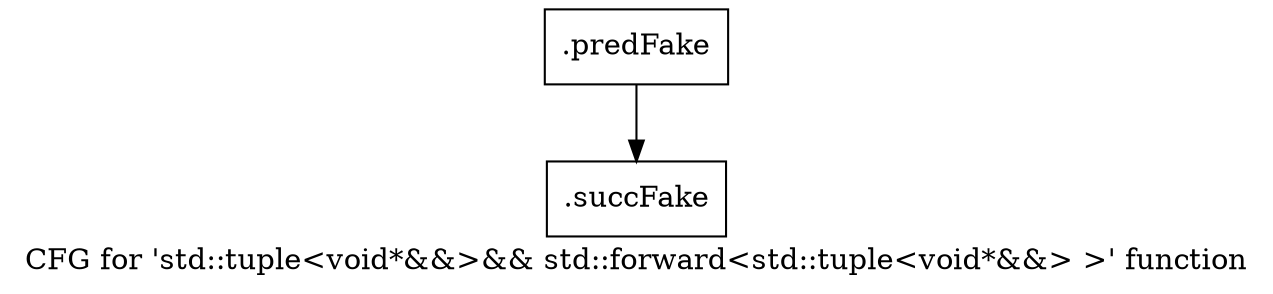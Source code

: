 digraph "CFG for 'std::tuple\<void*&&\>&& std::forward\<std::tuple\<void*&&\> \>' function" {
	label="CFG for 'std::tuple\<void*&&\>&& std::forward\<std::tuple\<void*&&\> \>' function";

	Node0x4650830 [shape=record,filename="",linenumber="",label="{.predFake}"];
	Node0x4650830 -> Node0x47f34e0[ callList="" memoryops="" filename="/media/miguel/NewVolume/Linux/Xilinx/Vitis_HLS/2020.2/tps/lnx64/gcc-6.2.0/lib/gcc/x86_64-pc-linux-gnu/6.2.0/../../../../include/c++/6.2.0/bits/move.h" execusionnum="12"];
	Node0x47f34e0 [shape=record,filename="/media/miguel/NewVolume/Linux/Xilinx/Vitis_HLS/2020.2/tps/lnx64/gcc-6.2.0/lib/gcc/x86_64-pc-linux-gnu/6.2.0/../../../../include/c++/6.2.0/bits/move.h",linenumber="77",label="{.succFake}"];
}
